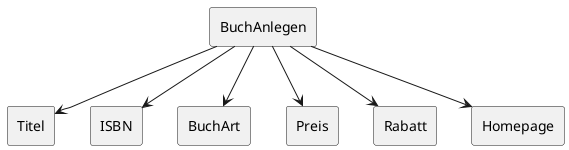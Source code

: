 ' Preview durch <Alt>d

@startuml CreateBuecher

'top to bottom direction

rectangle BuchAnlegen
rectangle Titel
rectangle ISBN
rectangle BuchArt
rectangle Preis
rectangle Rabatt
rectangle Homepage

BuchAnlegen --> Titel
BuchAnlegen --> ISBN
BuchAnlegen --> BuchArt
BuchAnlegen --> Preis
BuchAnlegen --> Rabatt
BuchAnlegen --> Homepage

@enduml
